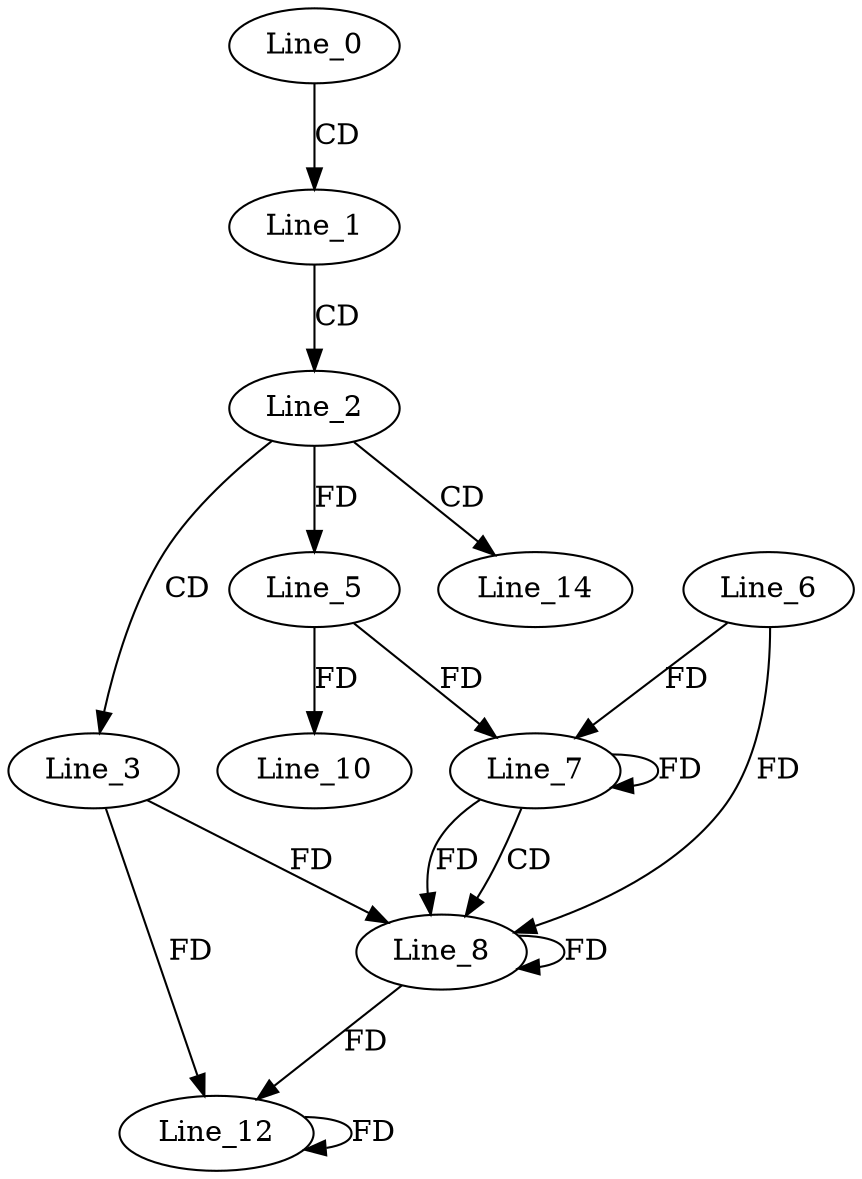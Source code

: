 digraph G {
  Line_0;
  Line_1;
  Line_2;
  Line_3;
  Line_5;
  Line_7;
  Line_6;
  Line_7;
  Line_5;
  Line_7;
  Line_8;
  Line_10;
  Line_12;
  Line_14;
  Line_0 -> Line_1 [ label="CD" ];
  Line_1 -> Line_2 [ label="CD" ];
  Line_2 -> Line_3 [ label="CD" ];
  Line_2 -> Line_5 [ label="FD" ];
  Line_7 -> Line_7 [ label="FD" ];
  Line_6 -> Line_7 [ label="FD" ];
  Line_5 -> Line_7 [ label="FD" ];
  Line_7 -> Line_8 [ label="CD" ];
  Line_8 -> Line_8 [ label="FD" ];
  Line_3 -> Line_8 [ label="FD" ];
  Line_7 -> Line_8 [ label="FD" ];
  Line_6 -> Line_8 [ label="FD" ];
  Line_5 -> Line_10 [ label="FD" ];
  Line_8 -> Line_12 [ label="FD" ];
  Line_3 -> Line_12 [ label="FD" ];
  Line_12 -> Line_12 [ label="FD" ];
  Line_2 -> Line_14 [ label="CD" ];
}
